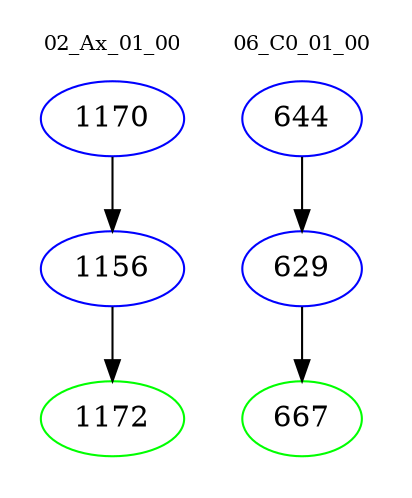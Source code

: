 digraph{
subgraph cluster_0 {
color = white
label = "02_Ax_01_00";
fontsize=10;
T0_1170 [label="1170", color="blue"]
T0_1170 -> T0_1156 [color="black"]
T0_1156 [label="1156", color="blue"]
T0_1156 -> T0_1172 [color="black"]
T0_1172 [label="1172", color="green"]
}
subgraph cluster_1 {
color = white
label = "06_C0_01_00";
fontsize=10;
T1_644 [label="644", color="blue"]
T1_644 -> T1_629 [color="black"]
T1_629 [label="629", color="blue"]
T1_629 -> T1_667 [color="black"]
T1_667 [label="667", color="green"]
}
}
